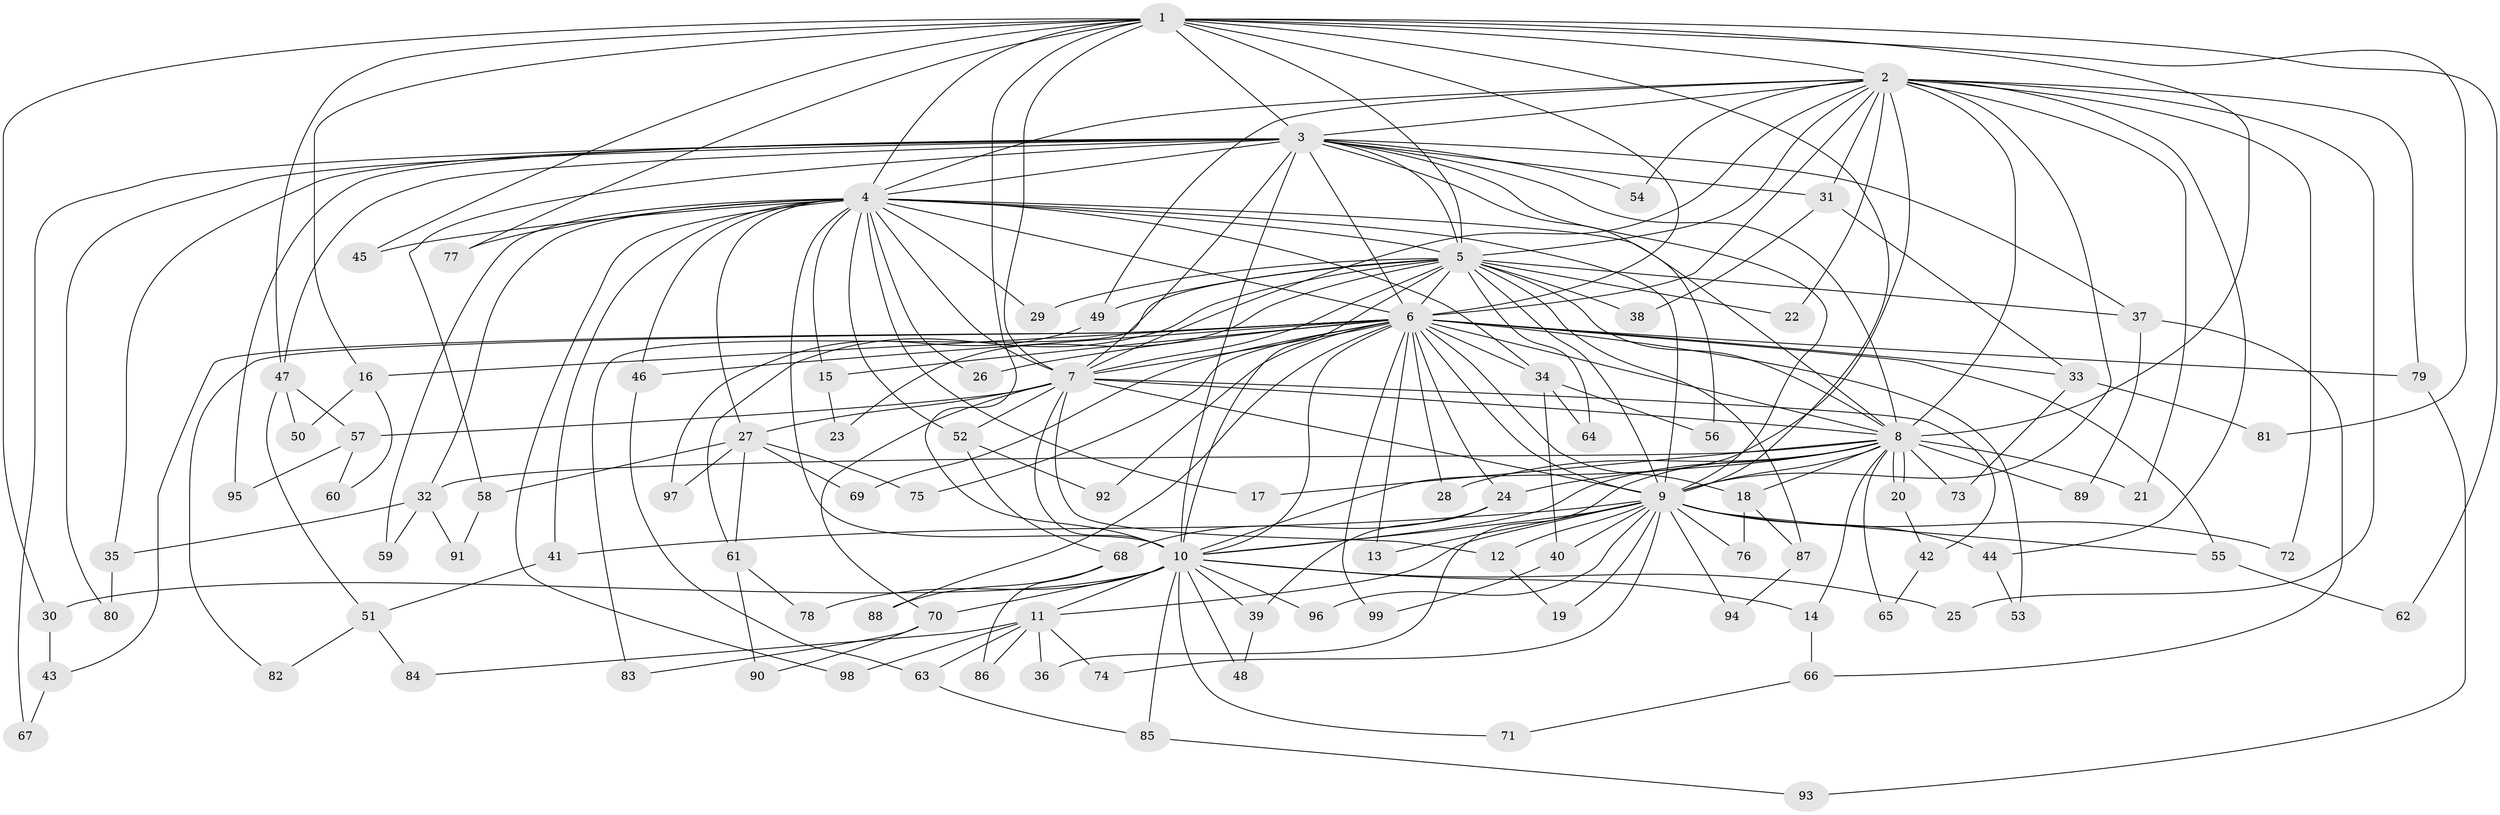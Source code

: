 // Generated by graph-tools (version 1.1) at 2025/10/02/27/25 16:10:56]
// undirected, 99 vertices, 223 edges
graph export_dot {
graph [start="1"]
  node [color=gray90,style=filled];
  1;
  2;
  3;
  4;
  5;
  6;
  7;
  8;
  9;
  10;
  11;
  12;
  13;
  14;
  15;
  16;
  17;
  18;
  19;
  20;
  21;
  22;
  23;
  24;
  25;
  26;
  27;
  28;
  29;
  30;
  31;
  32;
  33;
  34;
  35;
  36;
  37;
  38;
  39;
  40;
  41;
  42;
  43;
  44;
  45;
  46;
  47;
  48;
  49;
  50;
  51;
  52;
  53;
  54;
  55;
  56;
  57;
  58;
  59;
  60;
  61;
  62;
  63;
  64;
  65;
  66;
  67;
  68;
  69;
  70;
  71;
  72;
  73;
  74;
  75;
  76;
  77;
  78;
  79;
  80;
  81;
  82;
  83;
  84;
  85;
  86;
  87;
  88;
  89;
  90;
  91;
  92;
  93;
  94;
  95;
  96;
  97;
  98;
  99;
  1 -- 2;
  1 -- 3;
  1 -- 4;
  1 -- 5;
  1 -- 6;
  1 -- 7;
  1 -- 8;
  1 -- 9;
  1 -- 10;
  1 -- 16;
  1 -- 30;
  1 -- 45;
  1 -- 47;
  1 -- 62;
  1 -- 77;
  1 -- 81;
  2 -- 3;
  2 -- 4;
  2 -- 5;
  2 -- 6;
  2 -- 7;
  2 -- 8;
  2 -- 9;
  2 -- 10;
  2 -- 21;
  2 -- 22;
  2 -- 25;
  2 -- 31;
  2 -- 44;
  2 -- 49;
  2 -- 54;
  2 -- 72;
  2 -- 79;
  3 -- 4;
  3 -- 5;
  3 -- 6;
  3 -- 7;
  3 -- 8;
  3 -- 9;
  3 -- 10;
  3 -- 31;
  3 -- 35;
  3 -- 37;
  3 -- 47;
  3 -- 54;
  3 -- 56;
  3 -- 58;
  3 -- 67;
  3 -- 80;
  3 -- 95;
  4 -- 5;
  4 -- 6;
  4 -- 7;
  4 -- 8;
  4 -- 9;
  4 -- 10;
  4 -- 15;
  4 -- 17;
  4 -- 26;
  4 -- 27;
  4 -- 29;
  4 -- 32;
  4 -- 34;
  4 -- 41;
  4 -- 45;
  4 -- 46;
  4 -- 52;
  4 -- 59;
  4 -- 77;
  4 -- 98;
  5 -- 6;
  5 -- 7;
  5 -- 8;
  5 -- 9;
  5 -- 10;
  5 -- 22;
  5 -- 23;
  5 -- 29;
  5 -- 37;
  5 -- 38;
  5 -- 49;
  5 -- 61;
  5 -- 64;
  5 -- 83;
  5 -- 87;
  6 -- 7;
  6 -- 8;
  6 -- 9;
  6 -- 10;
  6 -- 13;
  6 -- 15;
  6 -- 16;
  6 -- 18;
  6 -- 24;
  6 -- 26;
  6 -- 28;
  6 -- 33;
  6 -- 34;
  6 -- 43;
  6 -- 46;
  6 -- 53;
  6 -- 55;
  6 -- 69;
  6 -- 75;
  6 -- 79;
  6 -- 82;
  6 -- 88;
  6 -- 92;
  6 -- 99;
  7 -- 8;
  7 -- 9;
  7 -- 10;
  7 -- 12;
  7 -- 27;
  7 -- 42;
  7 -- 52;
  7 -- 57;
  7 -- 70;
  8 -- 9;
  8 -- 10;
  8 -- 14;
  8 -- 17;
  8 -- 18;
  8 -- 20;
  8 -- 20;
  8 -- 21;
  8 -- 24;
  8 -- 28;
  8 -- 32;
  8 -- 36;
  8 -- 65;
  8 -- 73;
  8 -- 89;
  9 -- 10;
  9 -- 11;
  9 -- 12;
  9 -- 13;
  9 -- 19;
  9 -- 40;
  9 -- 41;
  9 -- 44;
  9 -- 55;
  9 -- 72;
  9 -- 74;
  9 -- 76;
  9 -- 94;
  9 -- 96;
  10 -- 11;
  10 -- 14;
  10 -- 25;
  10 -- 30;
  10 -- 39;
  10 -- 48;
  10 -- 70;
  10 -- 71;
  10 -- 78;
  10 -- 85;
  10 -- 96;
  11 -- 36;
  11 -- 63;
  11 -- 74;
  11 -- 84;
  11 -- 86;
  11 -- 98;
  12 -- 19;
  14 -- 66;
  15 -- 23;
  16 -- 50;
  16 -- 60;
  18 -- 76;
  18 -- 87;
  20 -- 42;
  24 -- 39;
  24 -- 68;
  27 -- 58;
  27 -- 61;
  27 -- 69;
  27 -- 75;
  27 -- 97;
  30 -- 43;
  31 -- 33;
  31 -- 38;
  32 -- 35;
  32 -- 59;
  32 -- 91;
  33 -- 73;
  33 -- 81;
  34 -- 40;
  34 -- 56;
  34 -- 64;
  35 -- 80;
  37 -- 66;
  37 -- 89;
  39 -- 48;
  40 -- 99;
  41 -- 51;
  42 -- 65;
  43 -- 67;
  44 -- 53;
  46 -- 63;
  47 -- 50;
  47 -- 51;
  47 -- 57;
  49 -- 97;
  51 -- 82;
  51 -- 84;
  52 -- 68;
  52 -- 92;
  55 -- 62;
  57 -- 60;
  57 -- 95;
  58 -- 91;
  61 -- 78;
  61 -- 90;
  63 -- 85;
  66 -- 71;
  68 -- 86;
  68 -- 88;
  70 -- 83;
  70 -- 90;
  79 -- 93;
  85 -- 93;
  87 -- 94;
}
